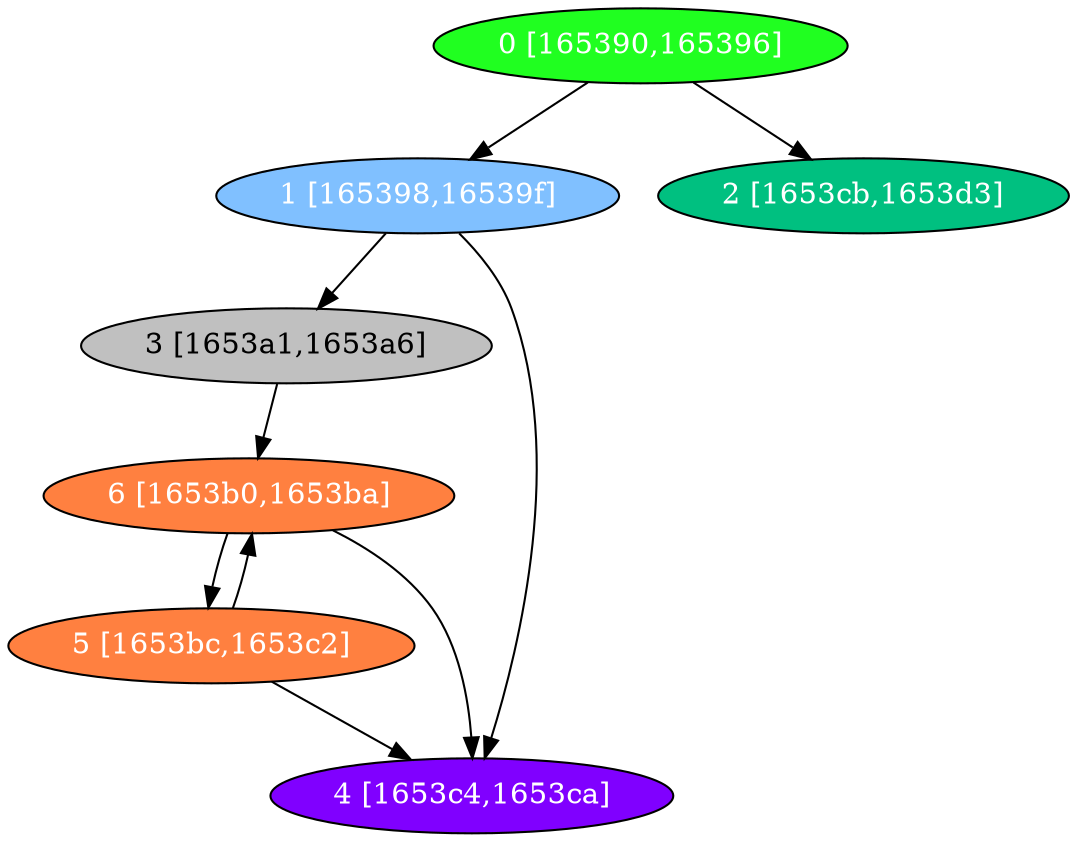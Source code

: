 diGraph libnss3{
	libnss3_0  [style=filled fillcolor="#20FF20" fontcolor="#ffffff" shape=oval label="0 [165390,165396]"]
	libnss3_1  [style=filled fillcolor="#80C0FF" fontcolor="#ffffff" shape=oval label="1 [165398,16539f]"]
	libnss3_2  [style=filled fillcolor="#00C080" fontcolor="#ffffff" shape=oval label="2 [1653cb,1653d3]"]
	libnss3_3  [style=filled fillcolor="#C0C0C0" fontcolor="#000000" shape=oval label="3 [1653a1,1653a6]"]
	libnss3_4  [style=filled fillcolor="#8000FF" fontcolor="#ffffff" shape=oval label="4 [1653c4,1653ca]"]
	libnss3_5  [style=filled fillcolor="#FF8040" fontcolor="#ffffff" shape=oval label="5 [1653bc,1653c2]"]
	libnss3_6  [style=filled fillcolor="#FF8040" fontcolor="#ffffff" shape=oval label="6 [1653b0,1653ba]"]

	libnss3_0 -> libnss3_1
	libnss3_0 -> libnss3_2
	libnss3_1 -> libnss3_3
	libnss3_1 -> libnss3_4
	libnss3_3 -> libnss3_6
	libnss3_5 -> libnss3_4
	libnss3_5 -> libnss3_6
	libnss3_6 -> libnss3_4
	libnss3_6 -> libnss3_5
}
